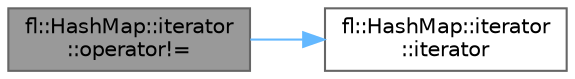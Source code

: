 digraph "fl::HashMap::iterator::operator!="
{
 // INTERACTIVE_SVG=YES
 // LATEX_PDF_SIZE
  bgcolor="transparent";
  edge [fontname=Helvetica,fontsize=10,labelfontname=Helvetica,labelfontsize=10];
  node [fontname=Helvetica,fontsize=10,shape=box,height=0.2,width=0.4];
  rankdir="LR";
  Node1 [id="Node000001",label="fl::HashMap::iterator\l::operator!=",height=0.2,width=0.4,color="gray40", fillcolor="grey60", style="filled", fontcolor="black",tooltip=" "];
  Node1 -> Node2 [id="edge1_Node000001_Node000002",color="steelblue1",style="solid",tooltip=" "];
  Node2 [id="Node000002",label="fl::HashMap::iterator\l::iterator",height=0.2,width=0.4,color="grey40", fillcolor="white", style="filled",URL="$db/d61/structfl_1_1_hash_map_1_1iterator_aa9a48ca54328e55ed526af020f220531.html#aa9a48ca54328e55ed526af020f220531",tooltip=" "];
}
